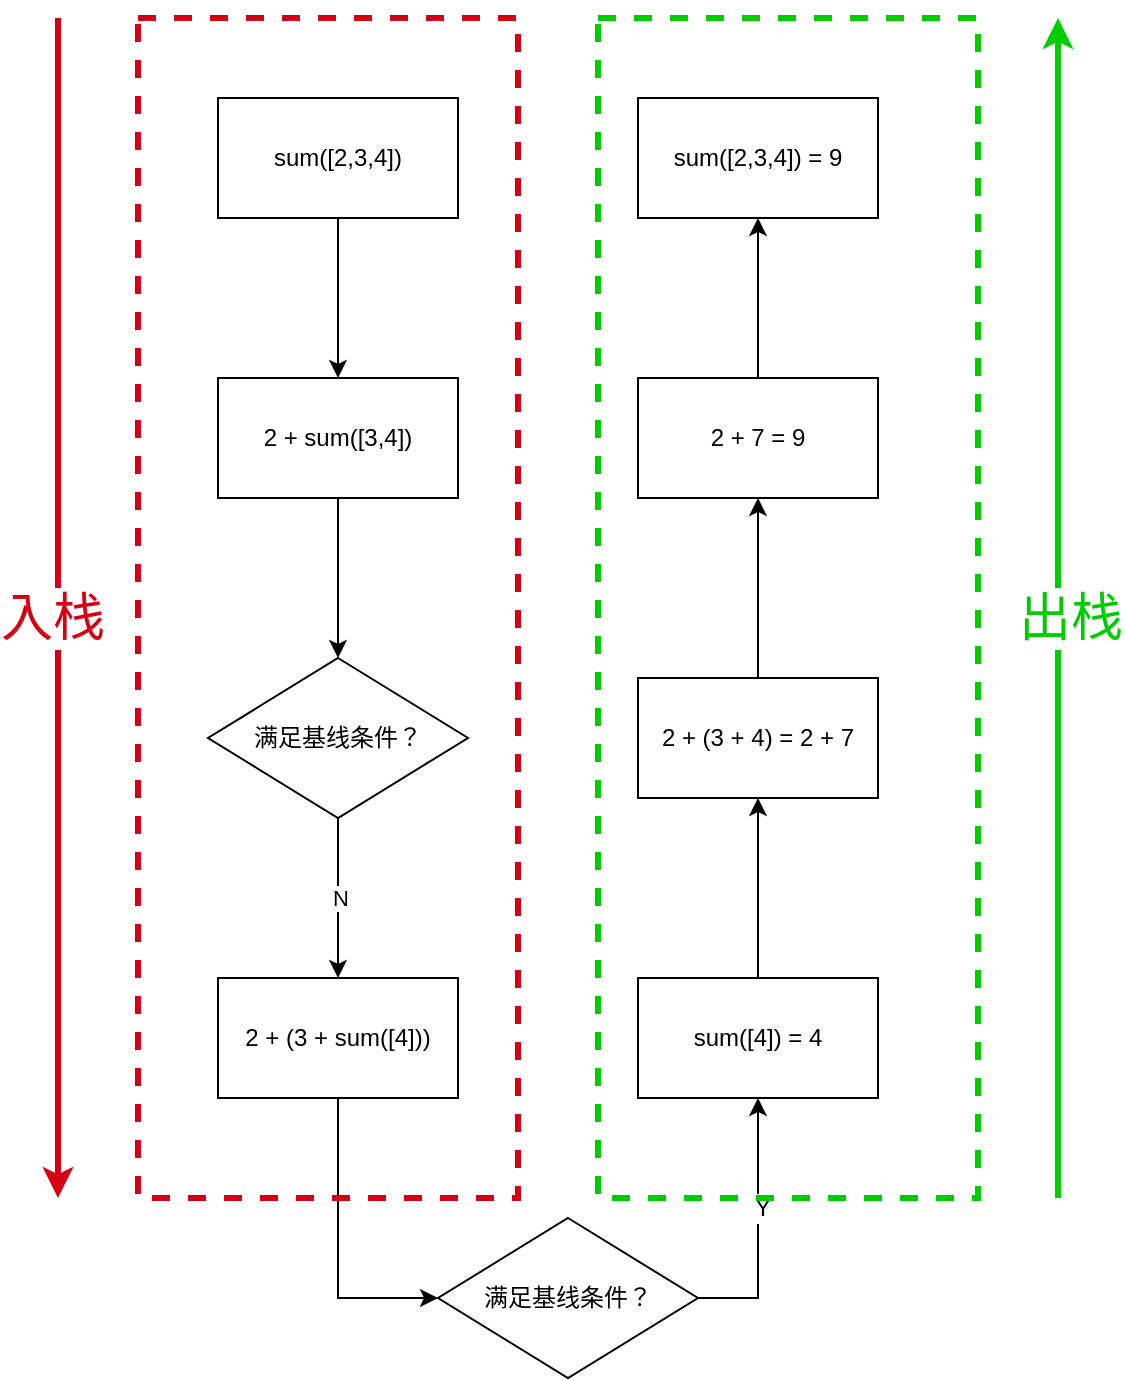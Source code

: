 <mxfile version="12.4.3" type="github" pages="1"><diagram id="wewh-t6SiuW5H09ZtEoh" name="第 1 页"><mxGraphModel dx="1426" dy="771" grid="1" gridSize="10" guides="1" tooltips="1" connect="1" arrows="1" fold="1" page="1" pageScale="1" pageWidth="827" pageHeight="1169" math="0" shadow="0"><root><mxCell id="0"/><mxCell id="1" parent="0"/><mxCell id="AzfEjXWNjEY9cWmBikTI-3" value="" style="edgeStyle=orthogonalEdgeStyle;rounded=0;orthogonalLoop=1;jettySize=auto;html=1;" edge="1" parent="1" source="AzfEjXWNjEY9cWmBikTI-1" target="AzfEjXWNjEY9cWmBikTI-2"><mxGeometry relative="1" as="geometry"/></mxCell><mxCell id="AzfEjXWNjEY9cWmBikTI-1" value="sum([2,3,4])" style="rounded=0;whiteSpace=wrap;html=1;" vertex="1" parent="1"><mxGeometry x="220" y="180" width="120" height="60" as="geometry"/></mxCell><mxCell id="AzfEjXWNjEY9cWmBikTI-5" value="" style="edgeStyle=orthogonalEdgeStyle;rounded=0;orthogonalLoop=1;jettySize=auto;html=1;" edge="1" parent="1" source="AzfEjXWNjEY9cWmBikTI-2"><mxGeometry relative="1" as="geometry"><mxPoint x="280" y="460" as="targetPoint"/></mxGeometry></mxCell><mxCell id="AzfEjXWNjEY9cWmBikTI-2" value="2 + sum([3,4])" style="rounded=0;whiteSpace=wrap;html=1;" vertex="1" parent="1"><mxGeometry x="220" y="320" width="120" height="60" as="geometry"/></mxCell><mxCell id="AzfEjXWNjEY9cWmBikTI-8" value="N&lt;br&gt;" style="edgeStyle=orthogonalEdgeStyle;rounded=0;orthogonalLoop=1;jettySize=auto;html=1;" edge="1" parent="1" source="AzfEjXWNjEY9cWmBikTI-6"><mxGeometry relative="1" as="geometry"><mxPoint x="280" y="620" as="targetPoint"/></mxGeometry></mxCell><mxCell id="AzfEjXWNjEY9cWmBikTI-6" value="满足基线条件？" style="rhombus;whiteSpace=wrap;html=1;" vertex="1" parent="1"><mxGeometry x="215" y="460" width="130" height="80" as="geometry"/></mxCell><mxCell id="AzfEjXWNjEY9cWmBikTI-11" value="" style="edgeStyle=orthogonalEdgeStyle;rounded=0;orthogonalLoop=1;jettySize=auto;html=1;" edge="1" parent="1" source="AzfEjXWNjEY9cWmBikTI-9" target="AzfEjXWNjEY9cWmBikTI-12"><mxGeometry relative="1" as="geometry"><mxPoint x="280" y="760" as="targetPoint"/><Array as="points"><mxPoint x="280" y="780"/></Array></mxGeometry></mxCell><mxCell id="AzfEjXWNjEY9cWmBikTI-9" value="&lt;span style=&quot;white-space: normal&quot;&gt;2 + (3 + sum([4]))&lt;/span&gt;" style="rounded=0;whiteSpace=wrap;html=1;" vertex="1" parent="1"><mxGeometry x="220" y="620" width="120" height="60" as="geometry"/></mxCell><mxCell id="AzfEjXWNjEY9cWmBikTI-14" value="" style="edgeStyle=orthogonalEdgeStyle;rounded=0;orthogonalLoop=1;jettySize=auto;html=1;entryX=0.5;entryY=1;entryDx=0;entryDy=0;" edge="1" parent="1" source="AzfEjXWNjEY9cWmBikTI-12" target="AzfEjXWNjEY9cWmBikTI-16"><mxGeometry relative="1" as="geometry"><mxPoint x="425" y="800" as="targetPoint"/><Array as="points"><mxPoint x="490" y="780"/></Array></mxGeometry></mxCell><mxCell id="AzfEjXWNjEY9cWmBikTI-15" value="Y" style="text;html=1;align=center;verticalAlign=middle;resizable=0;points=[];;labelBackgroundColor=#ffffff;" vertex="1" connectable="0" parent="AzfEjXWNjEY9cWmBikTI-14"><mxGeometry x="0.15" y="-2" relative="1" as="geometry"><mxPoint as="offset"/></mxGeometry></mxCell><mxCell id="AzfEjXWNjEY9cWmBikTI-12" value="满足基线条件？" style="rhombus;whiteSpace=wrap;html=1;" vertex="1" parent="1"><mxGeometry x="330" y="740" width="130" height="80" as="geometry"/></mxCell><mxCell id="AzfEjXWNjEY9cWmBikTI-18" value="" style="edgeStyle=orthogonalEdgeStyle;rounded=0;orthogonalLoop=1;jettySize=auto;html=1;" edge="1" parent="1" source="AzfEjXWNjEY9cWmBikTI-16" target="AzfEjXWNjEY9cWmBikTI-17"><mxGeometry relative="1" as="geometry"/></mxCell><mxCell id="AzfEjXWNjEY9cWmBikTI-16" value="sum([4]) = 4" style="rounded=0;whiteSpace=wrap;html=1;" vertex="1" parent="1"><mxGeometry x="430" y="620" width="120" height="60" as="geometry"/></mxCell><mxCell id="AzfEjXWNjEY9cWmBikTI-20" value="" style="edgeStyle=orthogonalEdgeStyle;rounded=0;orthogonalLoop=1;jettySize=auto;html=1;" edge="1" parent="1" source="AzfEjXWNjEY9cWmBikTI-17" target="AzfEjXWNjEY9cWmBikTI-21"><mxGeometry relative="1" as="geometry"><mxPoint x="490" y="530" as="targetPoint"/></mxGeometry></mxCell><mxCell id="AzfEjXWNjEY9cWmBikTI-17" value="2 + (3 + 4) = 2 + 7" style="rounded=0;whiteSpace=wrap;html=1;" vertex="1" parent="1"><mxGeometry x="430" y="470" width="120" height="60" as="geometry"/></mxCell><mxCell id="AzfEjXWNjEY9cWmBikTI-25" value="" style="edgeStyle=orthogonalEdgeStyle;rounded=0;orthogonalLoop=1;jettySize=auto;html=1;" edge="1" parent="1" source="AzfEjXWNjEY9cWmBikTI-21" target="AzfEjXWNjEY9cWmBikTI-24"><mxGeometry relative="1" as="geometry"/></mxCell><mxCell id="AzfEjXWNjEY9cWmBikTI-21" value="2 + 7 = 9" style="rounded=0;whiteSpace=wrap;html=1;" vertex="1" parent="1"><mxGeometry x="430" y="320" width="120" height="60" as="geometry"/></mxCell><mxCell id="AzfEjXWNjEY9cWmBikTI-24" value="sum([2,3,4]) = 9" style="rounded=0;whiteSpace=wrap;html=1;" vertex="1" parent="1"><mxGeometry x="430" y="180" width="120" height="60" as="geometry"/></mxCell><mxCell id="AzfEjXWNjEY9cWmBikTI-26" value="" style="rounded=0;whiteSpace=wrap;html=1;glass=0;fillColor=none;dashed=1;strokeColor=#D60015;strokeWidth=3;" vertex="1" parent="1"><mxGeometry x="180" y="140" width="190" height="590" as="geometry"/></mxCell><mxCell id="AzfEjXWNjEY9cWmBikTI-27" value="" style="rounded=0;whiteSpace=wrap;html=1;glass=0;fillColor=none;dashed=1;strokeColor=#00CC00;strokeWidth=3;" vertex="1" parent="1"><mxGeometry x="410" y="140" width="190" height="590" as="geometry"/></mxCell><mxCell id="AzfEjXWNjEY9cWmBikTI-28" value="" style="endArrow=classic;html=1;strokeColor=#D60015;strokeWidth=3;" edge="1" parent="1"><mxGeometry width="50" height="50" relative="1" as="geometry"><mxPoint x="140" y="140" as="sourcePoint"/><mxPoint x="140" y="730" as="targetPoint"/></mxGeometry></mxCell><mxCell id="AzfEjXWNjEY9cWmBikTI-29" value="入栈" style="text;html=1;align=center;verticalAlign=middle;resizable=0;points=[];;labelBackgroundColor=#ffffff;fontSize=26;fontColor=#D60015;" vertex="1" connectable="0" parent="AzfEjXWNjEY9cWmBikTI-28"><mxGeometry x="0.058" y="-3" relative="1" as="geometry"><mxPoint y="-12" as="offset"/></mxGeometry></mxCell><mxCell id="AzfEjXWNjEY9cWmBikTI-30" value="" style="endArrow=classic;html=1;strokeColor=#00CC00;strokeWidth=3;" edge="1" parent="1"><mxGeometry width="50" height="50" relative="1" as="geometry"><mxPoint x="640" y="730" as="sourcePoint"/><mxPoint x="640" y="140" as="targetPoint"/></mxGeometry></mxCell><mxCell id="AzfEjXWNjEY9cWmBikTI-31" value="出栈" style="text;html=1;align=center;verticalAlign=middle;resizable=0;points=[];;labelBackgroundColor=#ffffff;fontSize=26;fontColor=#00CC00;" vertex="1" connectable="0" parent="AzfEjXWNjEY9cWmBikTI-30"><mxGeometry x="0.058" y="-3" relative="1" as="geometry"><mxPoint x="3" y="22" as="offset"/></mxGeometry></mxCell></root></mxGraphModel></diagram></mxfile>
